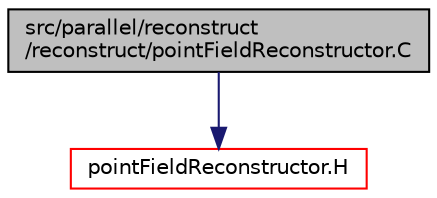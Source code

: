 digraph "src/parallel/reconstruct/reconstruct/pointFieldReconstructor.C"
{
  bgcolor="transparent";
  edge [fontname="Helvetica",fontsize="10",labelfontname="Helvetica",labelfontsize="10"];
  node [fontname="Helvetica",fontsize="10",shape=record];
  Node0 [label="src/parallel/reconstruct\l/reconstruct/pointFieldReconstructor.C",height=0.2,width=0.4,color="black", fillcolor="grey75", style="filled", fontcolor="black"];
  Node0 -> Node1 [color="midnightblue",fontsize="10",style="solid",fontname="Helvetica"];
  Node1 [label="pointFieldReconstructor.H",height=0.2,width=0.4,color="red",URL="$a13967.html"];
}

